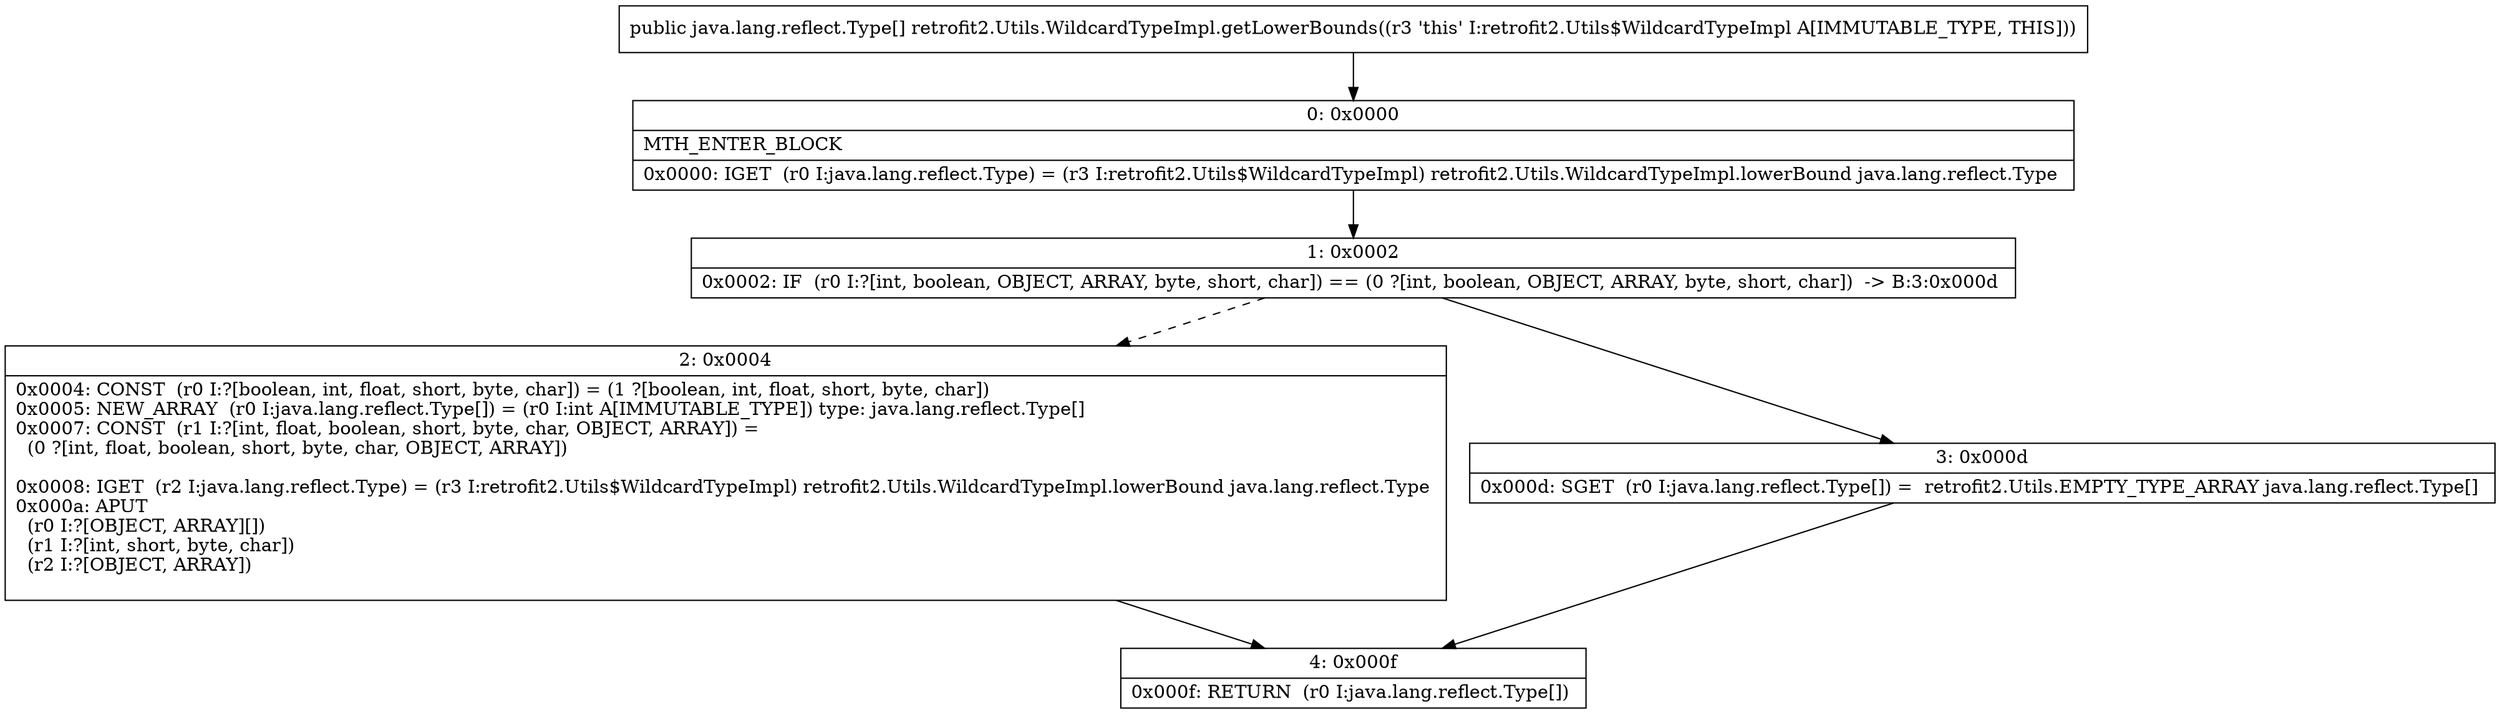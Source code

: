 digraph "CFG forretrofit2.Utils.WildcardTypeImpl.getLowerBounds()[Ljava\/lang\/reflect\/Type;" {
Node_0 [shape=record,label="{0\:\ 0x0000|MTH_ENTER_BLOCK\l|0x0000: IGET  (r0 I:java.lang.reflect.Type) = (r3 I:retrofit2.Utils$WildcardTypeImpl) retrofit2.Utils.WildcardTypeImpl.lowerBound java.lang.reflect.Type \l}"];
Node_1 [shape=record,label="{1\:\ 0x0002|0x0002: IF  (r0 I:?[int, boolean, OBJECT, ARRAY, byte, short, char]) == (0 ?[int, boolean, OBJECT, ARRAY, byte, short, char])  \-\> B:3:0x000d \l}"];
Node_2 [shape=record,label="{2\:\ 0x0004|0x0004: CONST  (r0 I:?[boolean, int, float, short, byte, char]) = (1 ?[boolean, int, float, short, byte, char]) \l0x0005: NEW_ARRAY  (r0 I:java.lang.reflect.Type[]) = (r0 I:int A[IMMUTABLE_TYPE]) type: java.lang.reflect.Type[] \l0x0007: CONST  (r1 I:?[int, float, boolean, short, byte, char, OBJECT, ARRAY]) = \l  (0 ?[int, float, boolean, short, byte, char, OBJECT, ARRAY])\l \l0x0008: IGET  (r2 I:java.lang.reflect.Type) = (r3 I:retrofit2.Utils$WildcardTypeImpl) retrofit2.Utils.WildcardTypeImpl.lowerBound java.lang.reflect.Type \l0x000a: APUT  \l  (r0 I:?[OBJECT, ARRAY][])\l  (r1 I:?[int, short, byte, char])\l  (r2 I:?[OBJECT, ARRAY])\l \l}"];
Node_3 [shape=record,label="{3\:\ 0x000d|0x000d: SGET  (r0 I:java.lang.reflect.Type[]) =  retrofit2.Utils.EMPTY_TYPE_ARRAY java.lang.reflect.Type[] \l}"];
Node_4 [shape=record,label="{4\:\ 0x000f|0x000f: RETURN  (r0 I:java.lang.reflect.Type[]) \l}"];
MethodNode[shape=record,label="{public java.lang.reflect.Type[] retrofit2.Utils.WildcardTypeImpl.getLowerBounds((r3 'this' I:retrofit2.Utils$WildcardTypeImpl A[IMMUTABLE_TYPE, THIS])) }"];
MethodNode -> Node_0;
Node_0 -> Node_1;
Node_1 -> Node_2[style=dashed];
Node_1 -> Node_3;
Node_2 -> Node_4;
Node_3 -> Node_4;
}

